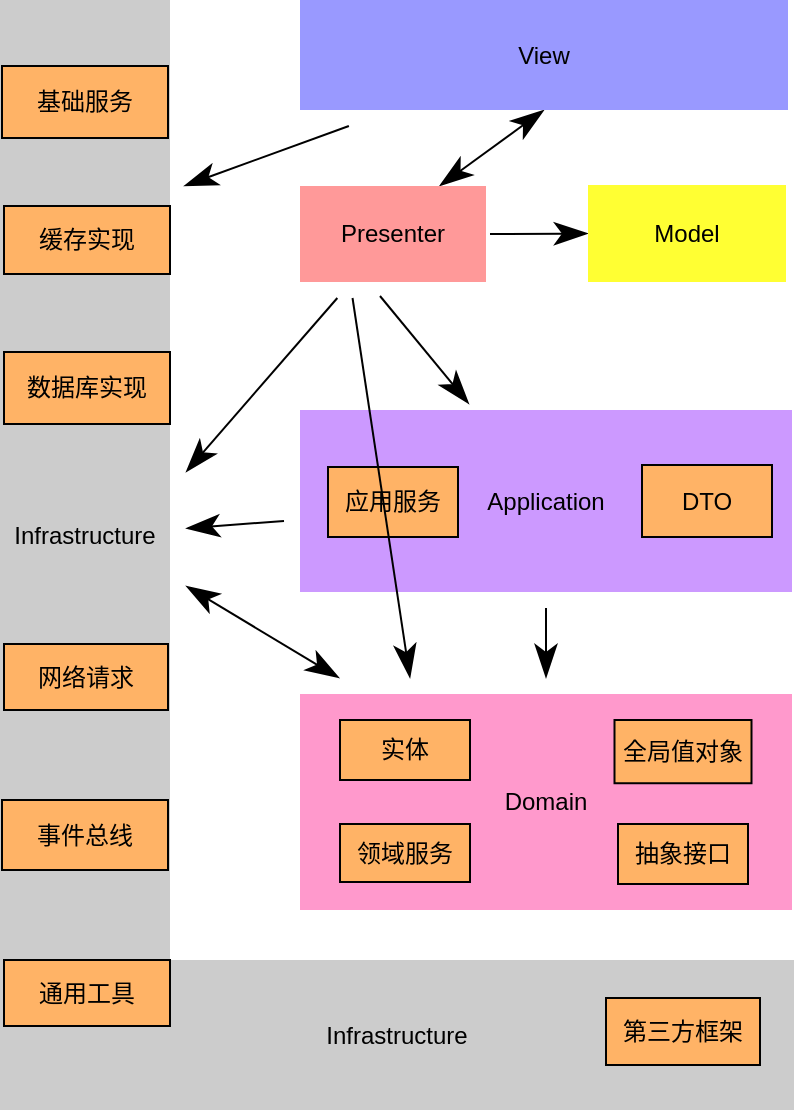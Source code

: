 <mxfile version="16.6.2" type="github">
  <diagram id="t8Y7ojLWVbgkkgcMnLQu" name="Page-1">
    <mxGraphModel dx="1186" dy="1314" grid="0" gridSize="10" guides="1" tooltips="1" connect="1" arrows="1" fold="1" page="0" pageScale="1" pageWidth="827" pageHeight="1169" math="0" shadow="0">
      <root>
        <mxCell id="0" />
        <mxCell id="1" parent="0" />
        <mxCell id="XVh-nW1gFpbEXCCd4CXo-67" value="" style="edgeStyle=none;curved=1;rounded=0;orthogonalLoop=1;jettySize=auto;html=1;fontFamily=Helvetica;fontSize=12;fontColor=#000000;startArrow=none;startFill=0;endArrow=classicThin;endFill=1;startSize=14;endSize=14;sourcePerimeterSpacing=8;targetPerimeterSpacing=8;strokeColor=#000000;" parent="1" source="XVh-nW1gFpbEXCCd4CXo-3" target="XVh-nW1gFpbEXCCd4CXo-5" edge="1">
          <mxGeometry relative="1" as="geometry" />
        </mxCell>
        <mxCell id="XVh-nW1gFpbEXCCd4CXo-75" style="edgeStyle=none;curved=1;rounded=0;orthogonalLoop=1;jettySize=auto;html=1;fontFamily=Helvetica;fontSize=12;fontColor=#000000;startArrow=none;startFill=0;endArrow=classicThin;endFill=1;startSize=14;endSize=14;sourcePerimeterSpacing=8;targetPerimeterSpacing=8;strokeColor=#000000;" parent="1" edge="1">
          <mxGeometry relative="1" as="geometry">
            <mxPoint x="-37" y="-470" as="sourcePoint" />
            <mxPoint x="7.485" y="-416" as="targetPoint" />
          </mxGeometry>
        </mxCell>
        <mxCell id="XVh-nW1gFpbEXCCd4CXo-3" value="Application" style="text;strokeColor=none;fillColor=#CC99FF;html=1;align=center;verticalAlign=middle;whiteSpace=wrap;rounded=0;hachureGap=4;fontFamily=Helvetica;fontSize=12;fontColor=#000000;" parent="1" vertex="1">
          <mxGeometry x="-77" y="-413" width="246" height="91" as="geometry" />
        </mxCell>
        <mxCell id="XVh-nW1gFpbEXCCd4CXo-66" value="" style="edgeStyle=none;curved=1;rounded=0;orthogonalLoop=1;jettySize=auto;html=1;fontFamily=Helvetica;fontSize=12;fontColor=#000000;startArrow=classicThin;startFill=1;endArrow=classicThin;endFill=1;startSize=14;endSize=14;sourcePerimeterSpacing=8;targetPerimeterSpacing=8;strokeColor=#000000;" parent="1" source="XVh-nW1gFpbEXCCd4CXo-4" edge="1">
          <mxGeometry relative="1" as="geometry">
            <mxPoint x="-134" y="-325" as="targetPoint" />
          </mxGeometry>
        </mxCell>
        <mxCell id="XVh-nW1gFpbEXCCd4CXo-71" value="" style="edgeStyle=none;curved=1;rounded=0;orthogonalLoop=1;jettySize=auto;html=1;fontFamily=Helvetica;fontSize=12;fontColor=#000000;startArrow=classicThin;startFill=1;endArrow=none;endFill=0;startSize=14;endSize=14;sourcePerimeterSpacing=8;targetPerimeterSpacing=8;strokeColor=#000000;" parent="1" source="XVh-nW1gFpbEXCCd4CXo-4" target="XVh-nW1gFpbEXCCd4CXo-3" edge="1">
          <mxGeometry relative="1" as="geometry" />
        </mxCell>
        <mxCell id="XVh-nW1gFpbEXCCd4CXo-4" value="Domain" style="text;strokeColor=none;fillColor=#FF99CC;html=1;align=center;verticalAlign=middle;whiteSpace=wrap;rounded=0;hachureGap=4;fontFamily=Helvetica;fontSize=12;fontColor=#000000;" parent="1" vertex="1">
          <mxGeometry x="-77" y="-271" width="246" height="108" as="geometry" />
        </mxCell>
        <mxCell id="XVh-nW1gFpbEXCCd4CXo-5" value="Infrastructure" style="text;strokeColor=none;fillColor=#CCCCCC;html=1;align=center;verticalAlign=middle;whiteSpace=wrap;rounded=0;hachureGap=4;fontFamily=Helvetica;fontSize=12;fontColor=#000000;" parent="1" vertex="1">
          <mxGeometry x="-227" y="-618" width="85" height="536" as="geometry" />
        </mxCell>
        <mxCell id="XVh-nW1gFpbEXCCd4CXo-6" value="Infrastructure" style="text;strokeColor=none;fillColor=#CCCCCC;html=1;align=center;verticalAlign=middle;whiteSpace=wrap;rounded=0;hachureGap=4;fontFamily=Helvetica;fontSize=12;fontColor=#000000;" parent="1" vertex="1">
          <mxGeometry x="-227" y="-138" width="397" height="75" as="geometry" />
        </mxCell>
        <mxCell id="XVh-nW1gFpbEXCCd4CXo-59" value="" style="edgeStyle=none;curved=1;rounded=0;orthogonalLoop=1;jettySize=auto;html=1;fontFamily=Helvetica;fontSize=12;fontColor=#000000;startArrow=none;startFill=0;endArrow=classicThin;endFill=1;startSize=14;endSize=14;sourcePerimeterSpacing=8;targetPerimeterSpacing=8;strokeColor=#000000;" parent="1" source="XVh-nW1gFpbEXCCd4CXo-9" edge="1">
          <mxGeometry relative="1" as="geometry">
            <mxPoint x="-135" y="-525" as="targetPoint" />
          </mxGeometry>
        </mxCell>
        <mxCell id="XVh-nW1gFpbEXCCd4CXo-76" value="" style="edgeStyle=none;curved=1;rounded=0;orthogonalLoop=1;jettySize=auto;html=1;fontFamily=Helvetica;fontSize=12;fontColor=#000000;startArrow=classicThin;startFill=1;endArrow=classicThin;endFill=1;startSize=14;endSize=14;sourcePerimeterSpacing=8;targetPerimeterSpacing=8;strokeColor=#000000;entryX=0.75;entryY=0;entryDx=0;entryDy=0;exitX=0.5;exitY=1;exitDx=0;exitDy=0;" parent="1" source="XVh-nW1gFpbEXCCd4CXo-9" target="XVh-nW1gFpbEXCCd4CXo-11" edge="1">
          <mxGeometry relative="1" as="geometry" />
        </mxCell>
        <mxCell id="XVh-nW1gFpbEXCCd4CXo-9" value="View" style="text;strokeColor=none;fillColor=#9999FF;html=1;align=center;verticalAlign=middle;whiteSpace=wrap;rounded=0;hachureGap=4;fontFamily=Helvetica;fontSize=12;fontColor=#000000;labelPosition=center;verticalLabelPosition=middle;labelBackgroundColor=none;" parent="1" vertex="1">
          <mxGeometry x="-77" y="-618" width="244" height="55" as="geometry" />
        </mxCell>
        <mxCell id="XVh-nW1gFpbEXCCd4CXo-58" value="" style="edgeStyle=none;curved=1;rounded=0;orthogonalLoop=1;jettySize=auto;html=1;fontFamily=Helvetica;fontSize=12;fontColor=#000000;startArrow=none;startFill=0;endArrow=classicThin;endFill=1;startSize=14;endSize=14;sourcePerimeterSpacing=8;targetPerimeterSpacing=8;strokeColor=#000000;" parent="1" source="XVh-nW1gFpbEXCCd4CXo-11" edge="1">
          <mxGeometry relative="1" as="geometry">
            <mxPoint x="-134" y="-382" as="targetPoint" />
          </mxGeometry>
        </mxCell>
        <mxCell id="XVh-nW1gFpbEXCCd4CXo-11" value="Presenter" style="text;strokeColor=none;fillColor=#FF9999;html=1;align=center;verticalAlign=middle;whiteSpace=wrap;rounded=0;hachureGap=4;fontFamily=Helvetica;fontSize=12;fontColor=#000000;labelPosition=center;verticalLabelPosition=middle;labelBackgroundColor=none;" parent="1" vertex="1">
          <mxGeometry x="-77" y="-525" width="93" height="48" as="geometry" />
        </mxCell>
        <mxCell id="XVh-nW1gFpbEXCCd4CXo-14" value="基础服务" style="text;strokeColor=default;fillColor=#FFB366;html=1;align=center;verticalAlign=middle;whiteSpace=wrap;rounded=0;labelBackgroundColor=none;hachureGap=4;fontFamily=Helvetica;fontSize=12;fontColor=#000000;" parent="1" vertex="1">
          <mxGeometry x="-226" y="-585" width="83" height="36" as="geometry" />
        </mxCell>
        <mxCell id="XVh-nW1gFpbEXCCd4CXo-15" value="数据库实现" style="text;strokeColor=default;fillColor=#FFB366;html=1;align=center;verticalAlign=middle;whiteSpace=wrap;rounded=0;labelBackgroundColor=none;hachureGap=4;fontFamily=Helvetica;fontSize=12;fontColor=#000000;" parent="1" vertex="1">
          <mxGeometry x="-225" y="-442" width="83" height="36" as="geometry" />
        </mxCell>
        <mxCell id="XVh-nW1gFpbEXCCd4CXo-16" value="缓存实现" style="text;strokeColor=default;fillColor=#FFB366;html=1;align=center;verticalAlign=middle;whiteSpace=wrap;rounded=0;labelBackgroundColor=none;hachureGap=4;fontFamily=Helvetica;fontSize=12;fontColor=#000000;" parent="1" vertex="1">
          <mxGeometry x="-225" y="-515" width="83" height="34" as="geometry" />
        </mxCell>
        <mxCell id="XVh-nW1gFpbEXCCd4CXo-17" value="第三方框架" style="text;strokeColor=default;fillColor=#FFB366;html=1;align=center;verticalAlign=middle;whiteSpace=wrap;rounded=0;labelBackgroundColor=none;hachureGap=4;fontFamily=Helvetica;fontSize=12;fontColor=#000000;" parent="1" vertex="1">
          <mxGeometry x="76" y="-119" width="77" height="33.5" as="geometry" />
        </mxCell>
        <mxCell id="XVh-nW1gFpbEXCCd4CXo-18" value="事件总线" style="text;strokeColor=default;fillColor=#FFB366;html=1;align=center;verticalAlign=middle;whiteSpace=wrap;rounded=0;labelBackgroundColor=none;hachureGap=4;fontFamily=Helvetica;fontSize=12;fontColor=#000000;" parent="1" vertex="1">
          <mxGeometry x="-226" y="-218" width="83" height="35" as="geometry" />
        </mxCell>
        <mxCell id="XVh-nW1gFpbEXCCd4CXo-19" value="网络请求" style="text;strokeColor=default;fillColor=#FFB366;html=1;align=center;verticalAlign=middle;whiteSpace=wrap;rounded=0;labelBackgroundColor=none;hachureGap=4;fontFamily=Helvetica;fontSize=12;fontColor=#000000;" parent="1" vertex="1">
          <mxGeometry x="-225" y="-296" width="82" height="33" as="geometry" />
        </mxCell>
        <mxCell id="XVh-nW1gFpbEXCCd4CXo-20" value="通用工具" style="text;strokeColor=default;fillColor=#FFB366;html=1;align=center;verticalAlign=middle;whiteSpace=wrap;rounded=0;labelBackgroundColor=none;hachureGap=4;fontFamily=Helvetica;fontSize=12;fontColor=#000000;" parent="1" vertex="1">
          <mxGeometry x="-225" y="-138" width="83" height="33" as="geometry" />
        </mxCell>
        <mxCell id="XVh-nW1gFpbEXCCd4CXo-42" value="实体" style="text;strokeColor=default;fillColor=#FFB366;html=1;align=center;verticalAlign=middle;whiteSpace=wrap;rounded=0;labelBackgroundColor=none;hachureGap=4;fontFamily=Helvetica;fontSize=12;fontColor=#000000;" parent="1" vertex="1">
          <mxGeometry x="-57" y="-258" width="65" height="30" as="geometry" />
        </mxCell>
        <mxCell id="XVh-nW1gFpbEXCCd4CXo-44" value="全局值对象" style="text;strokeColor=default;fillColor=#FFB366;html=1;align=center;verticalAlign=middle;whiteSpace=wrap;rounded=0;labelBackgroundColor=none;hachureGap=4;fontFamily=Helvetica;fontSize=12;fontColor=#000000;" parent="1" vertex="1">
          <mxGeometry x="80.25" y="-258" width="68.5" height="31.62" as="geometry" />
        </mxCell>
        <mxCell id="XVh-nW1gFpbEXCCd4CXo-45" value="领域服务" style="text;strokeColor=default;fillColor=#FFB366;html=1;align=center;verticalAlign=middle;whiteSpace=wrap;rounded=0;labelBackgroundColor=none;hachureGap=4;fontFamily=Helvetica;fontSize=12;fontColor=#000000;" parent="1" vertex="1">
          <mxGeometry x="-57" y="-206" width="65" height="29" as="geometry" />
        </mxCell>
        <mxCell id="XVh-nW1gFpbEXCCd4CXo-46" value="应用服务" style="text;strokeColor=default;fillColor=#FFB366;html=1;align=center;verticalAlign=middle;whiteSpace=wrap;rounded=0;labelBackgroundColor=none;hachureGap=4;fontFamily=Helvetica;fontSize=12;fontColor=#000000;" parent="1" vertex="1">
          <mxGeometry x="-63" y="-384.5" width="65" height="35" as="geometry" />
        </mxCell>
        <mxCell id="XVh-nW1gFpbEXCCd4CXo-78" value="" style="edgeStyle=none;curved=1;rounded=0;orthogonalLoop=1;jettySize=auto;html=1;fontFamily=Helvetica;fontSize=12;fontColor=#000000;startArrow=classicThin;startFill=1;endArrow=none;endFill=0;startSize=14;endSize=14;sourcePerimeterSpacing=8;targetPerimeterSpacing=8;strokeColor=#000000;exitX=0;exitY=0.5;exitDx=0;exitDy=0;" parent="1" source="XVh-nW1gFpbEXCCd4CXo-47" edge="1">
          <mxGeometry relative="1" as="geometry">
            <mxPoint x="18" y="-501" as="targetPoint" />
          </mxGeometry>
        </mxCell>
        <mxCell id="XVh-nW1gFpbEXCCd4CXo-47" value="Model" style="text;strokeColor=none;fillColor=#FFFF33;html=1;align=center;verticalAlign=middle;whiteSpace=wrap;rounded=0;hachureGap=4;fontFamily=Helvetica;fontSize=12;fontColor=#000000;labelPosition=center;verticalLabelPosition=middle;labelBackgroundColor=none;" parent="1" vertex="1">
          <mxGeometry x="67" y="-525.5" width="99" height="48.5" as="geometry" />
        </mxCell>
        <mxCell id="XVh-nW1gFpbEXCCd4CXo-52" value="DTO" style="text;strokeColor=default;fillColor=#FFB366;html=1;align=center;verticalAlign=middle;whiteSpace=wrap;rounded=0;labelBackgroundColor=none;hachureGap=4;fontFamily=Helvetica;fontSize=12;fontColor=#000000;" parent="1" vertex="1">
          <mxGeometry x="94" y="-385.5" width="65" height="36" as="geometry" />
        </mxCell>
        <mxCell id="XVh-nW1gFpbEXCCd4CXo-53" value="抽象接口" style="text;strokeColor=default;fillColor=#FFB366;html=1;align=center;verticalAlign=middle;whiteSpace=wrap;rounded=0;labelBackgroundColor=none;hachureGap=4;fontFamily=Helvetica;fontSize=12;fontColor=#000000;" parent="1" vertex="1">
          <mxGeometry x="82" y="-206" width="65" height="30" as="geometry" />
        </mxCell>
        <mxCell id="cqvRe1HtP0shVy0gcg31-2" style="edgeStyle=none;curved=1;rounded=0;orthogonalLoop=1;jettySize=auto;html=1;fontFamily=Helvetica;fontSize=12;fontColor=#000000;startArrow=none;startFill=0;endArrow=classicThin;endFill=1;startSize=14;endSize=14;sourcePerimeterSpacing=8;targetPerimeterSpacing=8;strokeColor=#000000;" edge="1" parent="1">
          <mxGeometry relative="1" as="geometry">
            <mxPoint x="-50.74" y="-469" as="sourcePoint" />
            <mxPoint x="-22" y="-279" as="targetPoint" />
            <Array as="points" />
          </mxGeometry>
        </mxCell>
      </root>
    </mxGraphModel>
  </diagram>
</mxfile>
